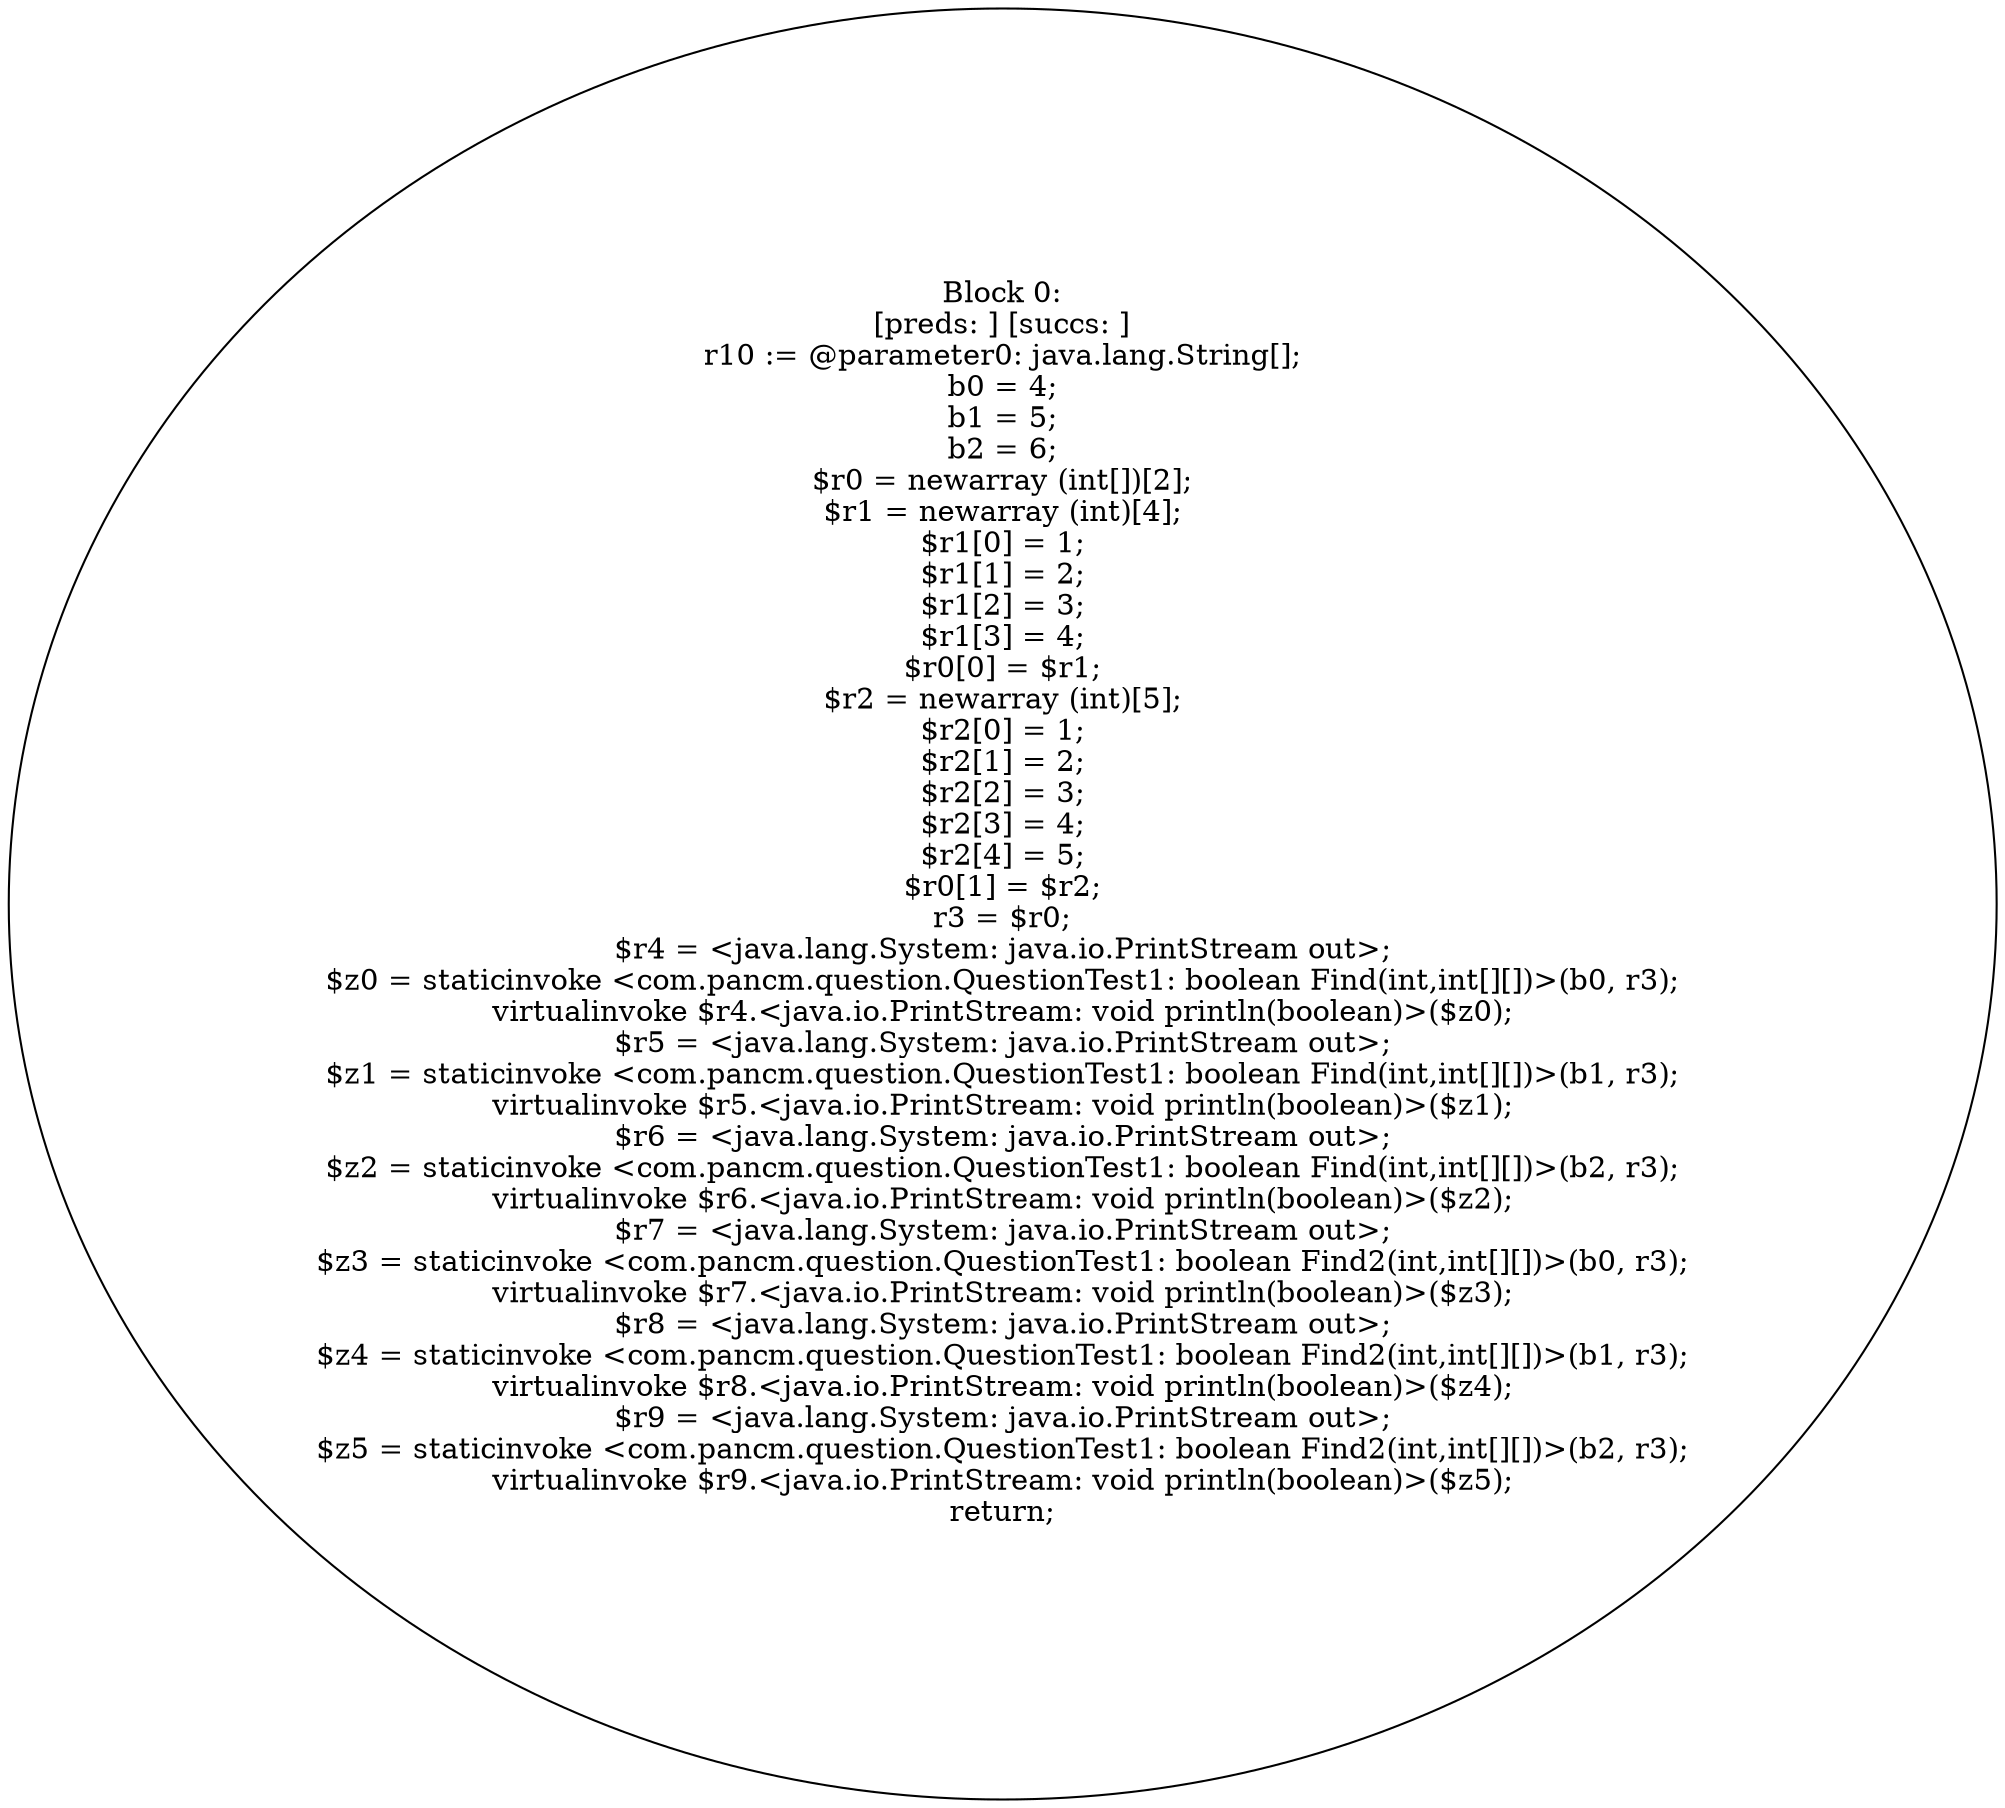 digraph "unitGraph" {
    "Block 0:
[preds: ] [succs: ]
r10 := @parameter0: java.lang.String[];
b0 = 4;
b1 = 5;
b2 = 6;
$r0 = newarray (int[])[2];
$r1 = newarray (int)[4];
$r1[0] = 1;
$r1[1] = 2;
$r1[2] = 3;
$r1[3] = 4;
$r0[0] = $r1;
$r2 = newarray (int)[5];
$r2[0] = 1;
$r2[1] = 2;
$r2[2] = 3;
$r2[3] = 4;
$r2[4] = 5;
$r0[1] = $r2;
r3 = $r0;
$r4 = <java.lang.System: java.io.PrintStream out>;
$z0 = staticinvoke <com.pancm.question.QuestionTest1: boolean Find(int,int[][])>(b0, r3);
virtualinvoke $r4.<java.io.PrintStream: void println(boolean)>($z0);
$r5 = <java.lang.System: java.io.PrintStream out>;
$z1 = staticinvoke <com.pancm.question.QuestionTest1: boolean Find(int,int[][])>(b1, r3);
virtualinvoke $r5.<java.io.PrintStream: void println(boolean)>($z1);
$r6 = <java.lang.System: java.io.PrintStream out>;
$z2 = staticinvoke <com.pancm.question.QuestionTest1: boolean Find(int,int[][])>(b2, r3);
virtualinvoke $r6.<java.io.PrintStream: void println(boolean)>($z2);
$r7 = <java.lang.System: java.io.PrintStream out>;
$z3 = staticinvoke <com.pancm.question.QuestionTest1: boolean Find2(int,int[][])>(b0, r3);
virtualinvoke $r7.<java.io.PrintStream: void println(boolean)>($z3);
$r8 = <java.lang.System: java.io.PrintStream out>;
$z4 = staticinvoke <com.pancm.question.QuestionTest1: boolean Find2(int,int[][])>(b1, r3);
virtualinvoke $r8.<java.io.PrintStream: void println(boolean)>($z4);
$r9 = <java.lang.System: java.io.PrintStream out>;
$z5 = staticinvoke <com.pancm.question.QuestionTest1: boolean Find2(int,int[][])>(b2, r3);
virtualinvoke $r9.<java.io.PrintStream: void println(boolean)>($z5);
return;
"
}
